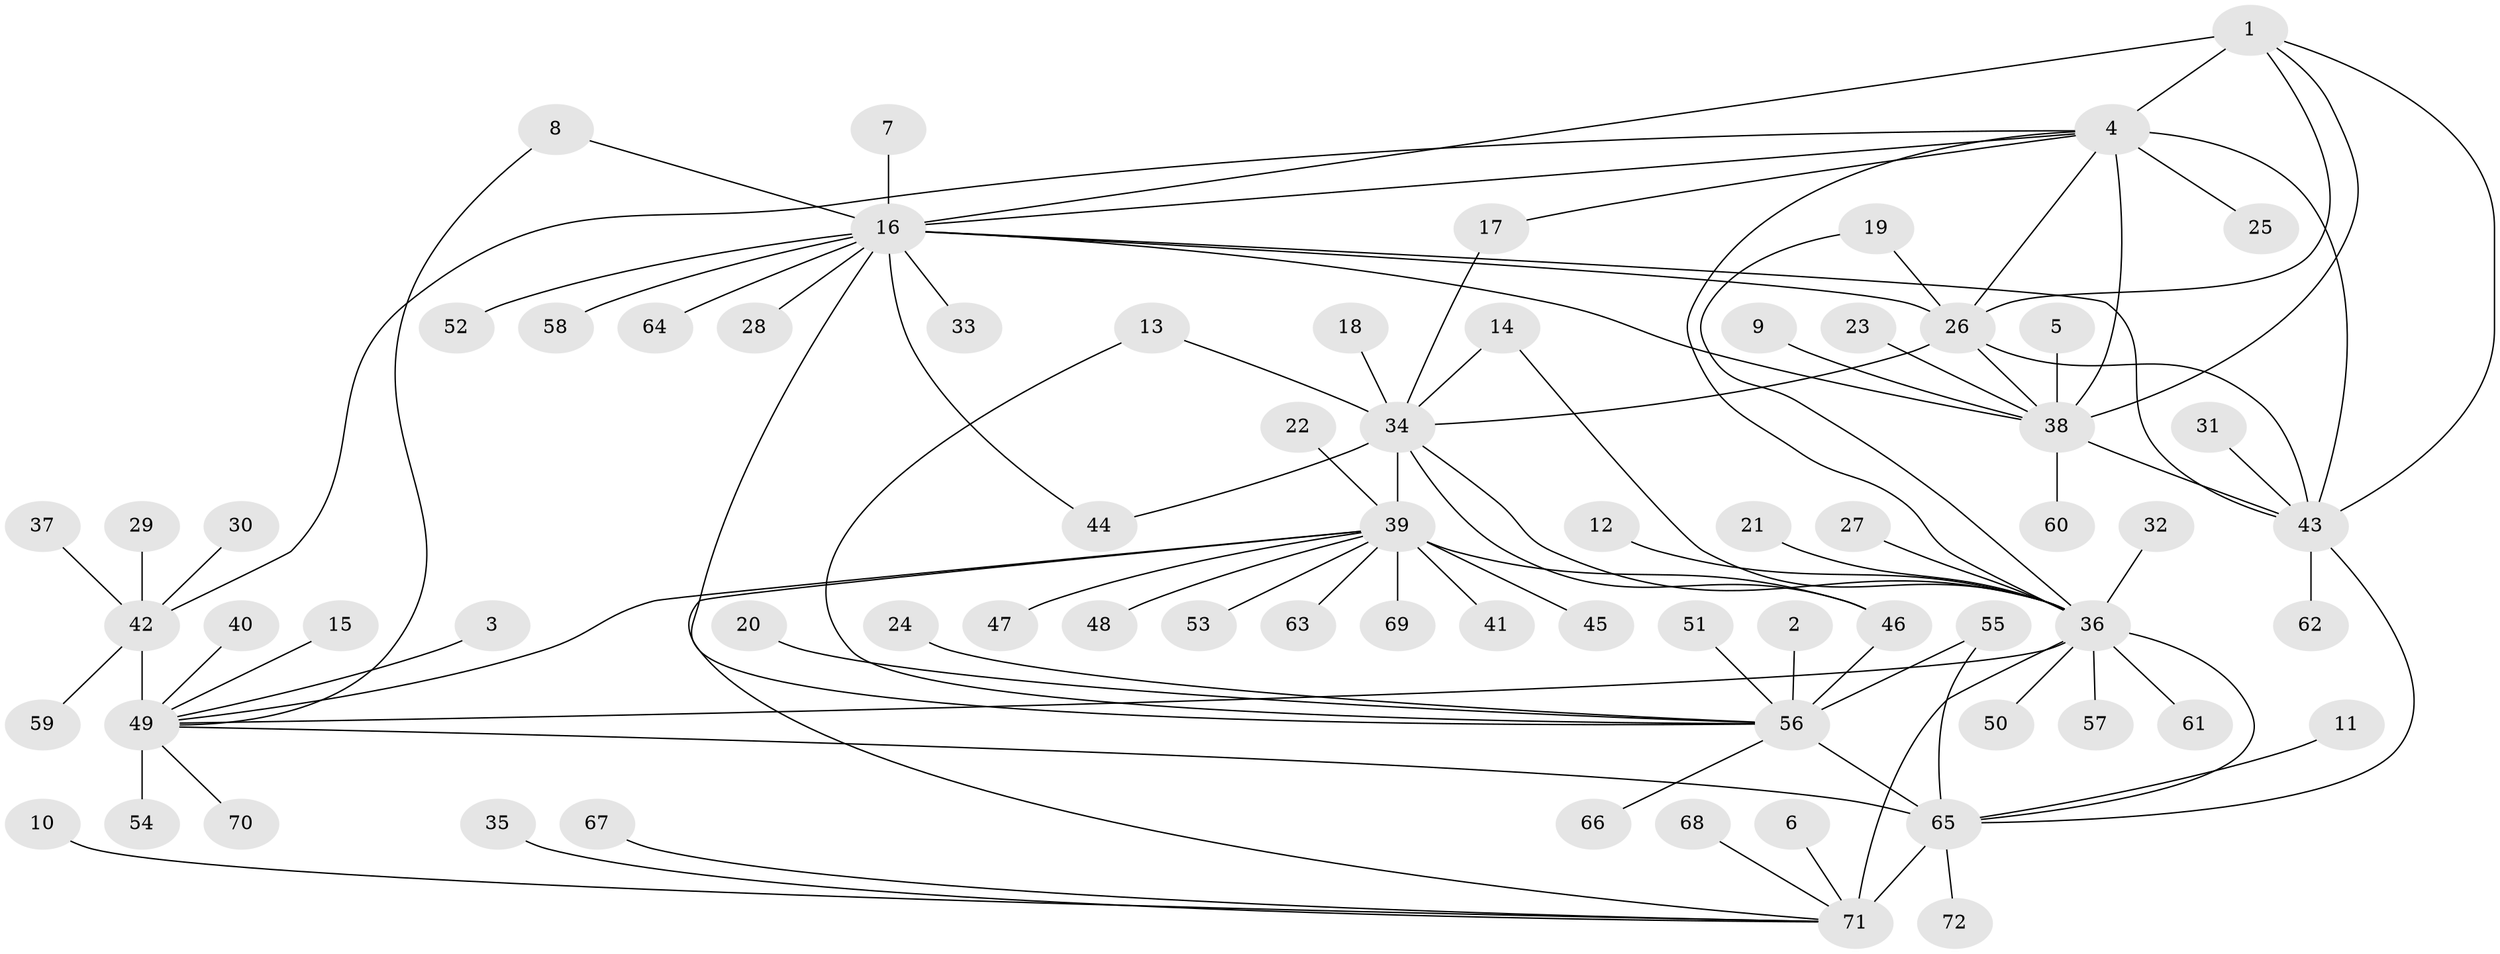 // original degree distribution, {12: 0.02097902097902098, 8: 0.03496503496503497, 7: 0.03496503496503497, 10: 0.027972027972027972, 6: 0.027972027972027972, 9: 0.055944055944055944, 15: 0.006993006993006993, 14: 0.006993006993006993, 11: 0.013986013986013986, 16: 0.013986013986013986, 2: 0.11188811188811189, 1: 0.6013986013986014, 3: 0.027972027972027972, 4: 0.013986013986013986}
// Generated by graph-tools (version 1.1) at 2025/50/03/09/25 03:50:38]
// undirected, 72 vertices, 98 edges
graph export_dot {
graph [start="1"]
  node [color=gray90,style=filled];
  1;
  2;
  3;
  4;
  5;
  6;
  7;
  8;
  9;
  10;
  11;
  12;
  13;
  14;
  15;
  16;
  17;
  18;
  19;
  20;
  21;
  22;
  23;
  24;
  25;
  26;
  27;
  28;
  29;
  30;
  31;
  32;
  33;
  34;
  35;
  36;
  37;
  38;
  39;
  40;
  41;
  42;
  43;
  44;
  45;
  46;
  47;
  48;
  49;
  50;
  51;
  52;
  53;
  54;
  55;
  56;
  57;
  58;
  59;
  60;
  61;
  62;
  63;
  64;
  65;
  66;
  67;
  68;
  69;
  70;
  71;
  72;
  1 -- 4 [weight=2.0];
  1 -- 16 [weight=1.0];
  1 -- 26 [weight=1.0];
  1 -- 38 [weight=1.0];
  1 -- 43 [weight=1.0];
  2 -- 56 [weight=1.0];
  3 -- 49 [weight=1.0];
  4 -- 16 [weight=2.0];
  4 -- 17 [weight=1.0];
  4 -- 25 [weight=1.0];
  4 -- 26 [weight=2.0];
  4 -- 36 [weight=1.0];
  4 -- 38 [weight=2.0];
  4 -- 42 [weight=1.0];
  4 -- 43 [weight=2.0];
  5 -- 38 [weight=1.0];
  6 -- 71 [weight=1.0];
  7 -- 16 [weight=1.0];
  8 -- 16 [weight=1.0];
  8 -- 49 [weight=1.0];
  9 -- 38 [weight=1.0];
  10 -- 71 [weight=1.0];
  11 -- 65 [weight=1.0];
  12 -- 36 [weight=1.0];
  13 -- 34 [weight=1.0];
  13 -- 56 [weight=1.0];
  14 -- 34 [weight=1.0];
  14 -- 36 [weight=1.0];
  15 -- 49 [weight=1.0];
  16 -- 26 [weight=1.0];
  16 -- 28 [weight=1.0];
  16 -- 33 [weight=1.0];
  16 -- 38 [weight=1.0];
  16 -- 43 [weight=1.0];
  16 -- 44 [weight=1.0];
  16 -- 52 [weight=1.0];
  16 -- 56 [weight=2.0];
  16 -- 58 [weight=1.0];
  16 -- 64 [weight=1.0];
  17 -- 34 [weight=1.0];
  18 -- 34 [weight=1.0];
  19 -- 26 [weight=1.0];
  19 -- 36 [weight=1.0];
  20 -- 56 [weight=1.0];
  21 -- 36 [weight=1.0];
  22 -- 39 [weight=1.0];
  23 -- 38 [weight=1.0];
  24 -- 56 [weight=1.0];
  26 -- 34 [weight=2.0];
  26 -- 38 [weight=1.0];
  26 -- 43 [weight=1.0];
  27 -- 36 [weight=1.0];
  29 -- 42 [weight=1.0];
  30 -- 42 [weight=1.0];
  31 -- 43 [weight=1.0];
  32 -- 36 [weight=1.0];
  34 -- 36 [weight=1.0];
  34 -- 39 [weight=5.0];
  34 -- 44 [weight=1.0];
  34 -- 46 [weight=1.0];
  35 -- 71 [weight=1.0];
  36 -- 49 [weight=1.0];
  36 -- 50 [weight=1.0];
  36 -- 57 [weight=1.0];
  36 -- 61 [weight=1.0];
  36 -- 65 [weight=1.0];
  36 -- 71 [weight=6.0];
  37 -- 42 [weight=1.0];
  38 -- 43 [weight=1.0];
  38 -- 60 [weight=1.0];
  39 -- 41 [weight=1.0];
  39 -- 45 [weight=1.0];
  39 -- 46 [weight=5.0];
  39 -- 47 [weight=1.0];
  39 -- 48 [weight=1.0];
  39 -- 49 [weight=1.0];
  39 -- 53 [weight=1.0];
  39 -- 63 [weight=1.0];
  39 -- 69 [weight=1.0];
  39 -- 71 [weight=1.0];
  40 -- 49 [weight=1.0];
  42 -- 49 [weight=12.0];
  42 -- 59 [weight=1.0];
  43 -- 62 [weight=1.0];
  43 -- 65 [weight=1.0];
  46 -- 56 [weight=1.0];
  49 -- 54 [weight=1.0];
  49 -- 65 [weight=1.0];
  49 -- 70 [weight=1.0];
  51 -- 56 [weight=1.0];
  55 -- 56 [weight=5.0];
  55 -- 65 [weight=1.0];
  56 -- 65 [weight=5.0];
  56 -- 66 [weight=1.0];
  65 -- 71 [weight=1.0];
  65 -- 72 [weight=1.0];
  67 -- 71 [weight=1.0];
  68 -- 71 [weight=1.0];
}
